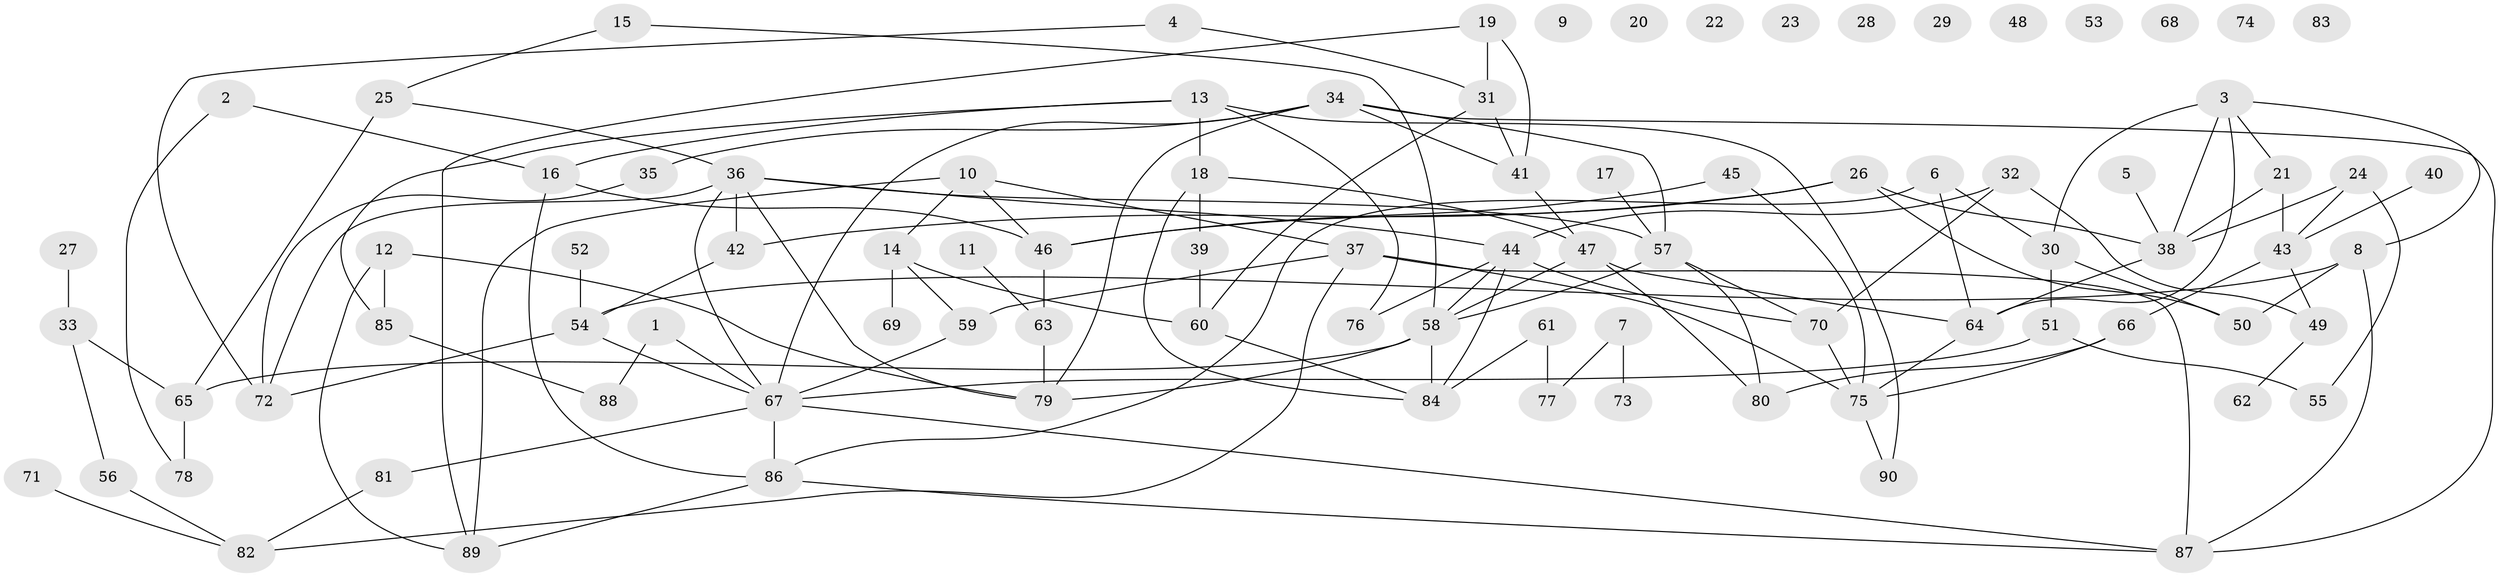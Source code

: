 // coarse degree distribution, {3: 0.11764705882352941, 1: 0.29411764705882354, 5: 0.11764705882352941, 7: 0.11764705882352941, 6: 0.11764705882352941, 2: 0.11764705882352941, 9: 0.058823529411764705, 10: 0.058823529411764705}
// Generated by graph-tools (version 1.1) at 2025/35/03/04/25 23:35:53]
// undirected, 90 vertices, 134 edges
graph export_dot {
  node [color=gray90,style=filled];
  1;
  2;
  3;
  4;
  5;
  6;
  7;
  8;
  9;
  10;
  11;
  12;
  13;
  14;
  15;
  16;
  17;
  18;
  19;
  20;
  21;
  22;
  23;
  24;
  25;
  26;
  27;
  28;
  29;
  30;
  31;
  32;
  33;
  34;
  35;
  36;
  37;
  38;
  39;
  40;
  41;
  42;
  43;
  44;
  45;
  46;
  47;
  48;
  49;
  50;
  51;
  52;
  53;
  54;
  55;
  56;
  57;
  58;
  59;
  60;
  61;
  62;
  63;
  64;
  65;
  66;
  67;
  68;
  69;
  70;
  71;
  72;
  73;
  74;
  75;
  76;
  77;
  78;
  79;
  80;
  81;
  82;
  83;
  84;
  85;
  86;
  87;
  88;
  89;
  90;
  1 -- 67;
  1 -- 88;
  2 -- 16;
  2 -- 78;
  3 -- 8;
  3 -- 21;
  3 -- 30;
  3 -- 38;
  3 -- 64;
  4 -- 31;
  4 -- 72;
  5 -- 38;
  6 -- 30;
  6 -- 64;
  6 -- 86;
  7 -- 73;
  7 -- 77;
  8 -- 50;
  8 -- 54;
  8 -- 87;
  10 -- 14;
  10 -- 37;
  10 -- 46;
  10 -- 89;
  11 -- 63;
  12 -- 79;
  12 -- 85;
  12 -- 89;
  13 -- 16;
  13 -- 18;
  13 -- 76;
  13 -- 85;
  13 -- 90;
  14 -- 59;
  14 -- 60;
  14 -- 69;
  15 -- 25;
  15 -- 58;
  16 -- 46;
  16 -- 86;
  17 -- 57;
  18 -- 39;
  18 -- 47;
  18 -- 84;
  19 -- 31;
  19 -- 41;
  19 -- 89;
  21 -- 38;
  21 -- 43;
  24 -- 38;
  24 -- 43;
  24 -- 55;
  25 -- 36;
  25 -- 65;
  26 -- 38;
  26 -- 42;
  26 -- 46;
  26 -- 50;
  27 -- 33;
  30 -- 50;
  30 -- 51;
  31 -- 41;
  31 -- 60;
  32 -- 44;
  32 -- 49;
  32 -- 70;
  33 -- 56;
  33 -- 65;
  34 -- 35;
  34 -- 41;
  34 -- 57;
  34 -- 67;
  34 -- 79;
  34 -- 87;
  35 -- 72;
  36 -- 42;
  36 -- 44;
  36 -- 57;
  36 -- 67;
  36 -- 72;
  36 -- 79;
  37 -- 59;
  37 -- 75;
  37 -- 82;
  37 -- 87;
  38 -- 64;
  39 -- 60;
  40 -- 43;
  41 -- 47;
  42 -- 54;
  43 -- 49;
  43 -- 66;
  44 -- 58;
  44 -- 70;
  44 -- 76;
  44 -- 84;
  45 -- 46;
  45 -- 75;
  46 -- 63;
  47 -- 58;
  47 -- 64;
  47 -- 80;
  49 -- 62;
  51 -- 55;
  51 -- 67;
  52 -- 54;
  54 -- 67;
  54 -- 72;
  56 -- 82;
  57 -- 58;
  57 -- 70;
  57 -- 80;
  58 -- 65;
  58 -- 79;
  58 -- 84;
  59 -- 67;
  60 -- 84;
  61 -- 77;
  61 -- 84;
  63 -- 79;
  64 -- 75;
  65 -- 78;
  66 -- 75;
  66 -- 80;
  67 -- 81;
  67 -- 86;
  67 -- 87;
  70 -- 75;
  71 -- 82;
  75 -- 90;
  81 -- 82;
  85 -- 88;
  86 -- 87;
  86 -- 89;
}
